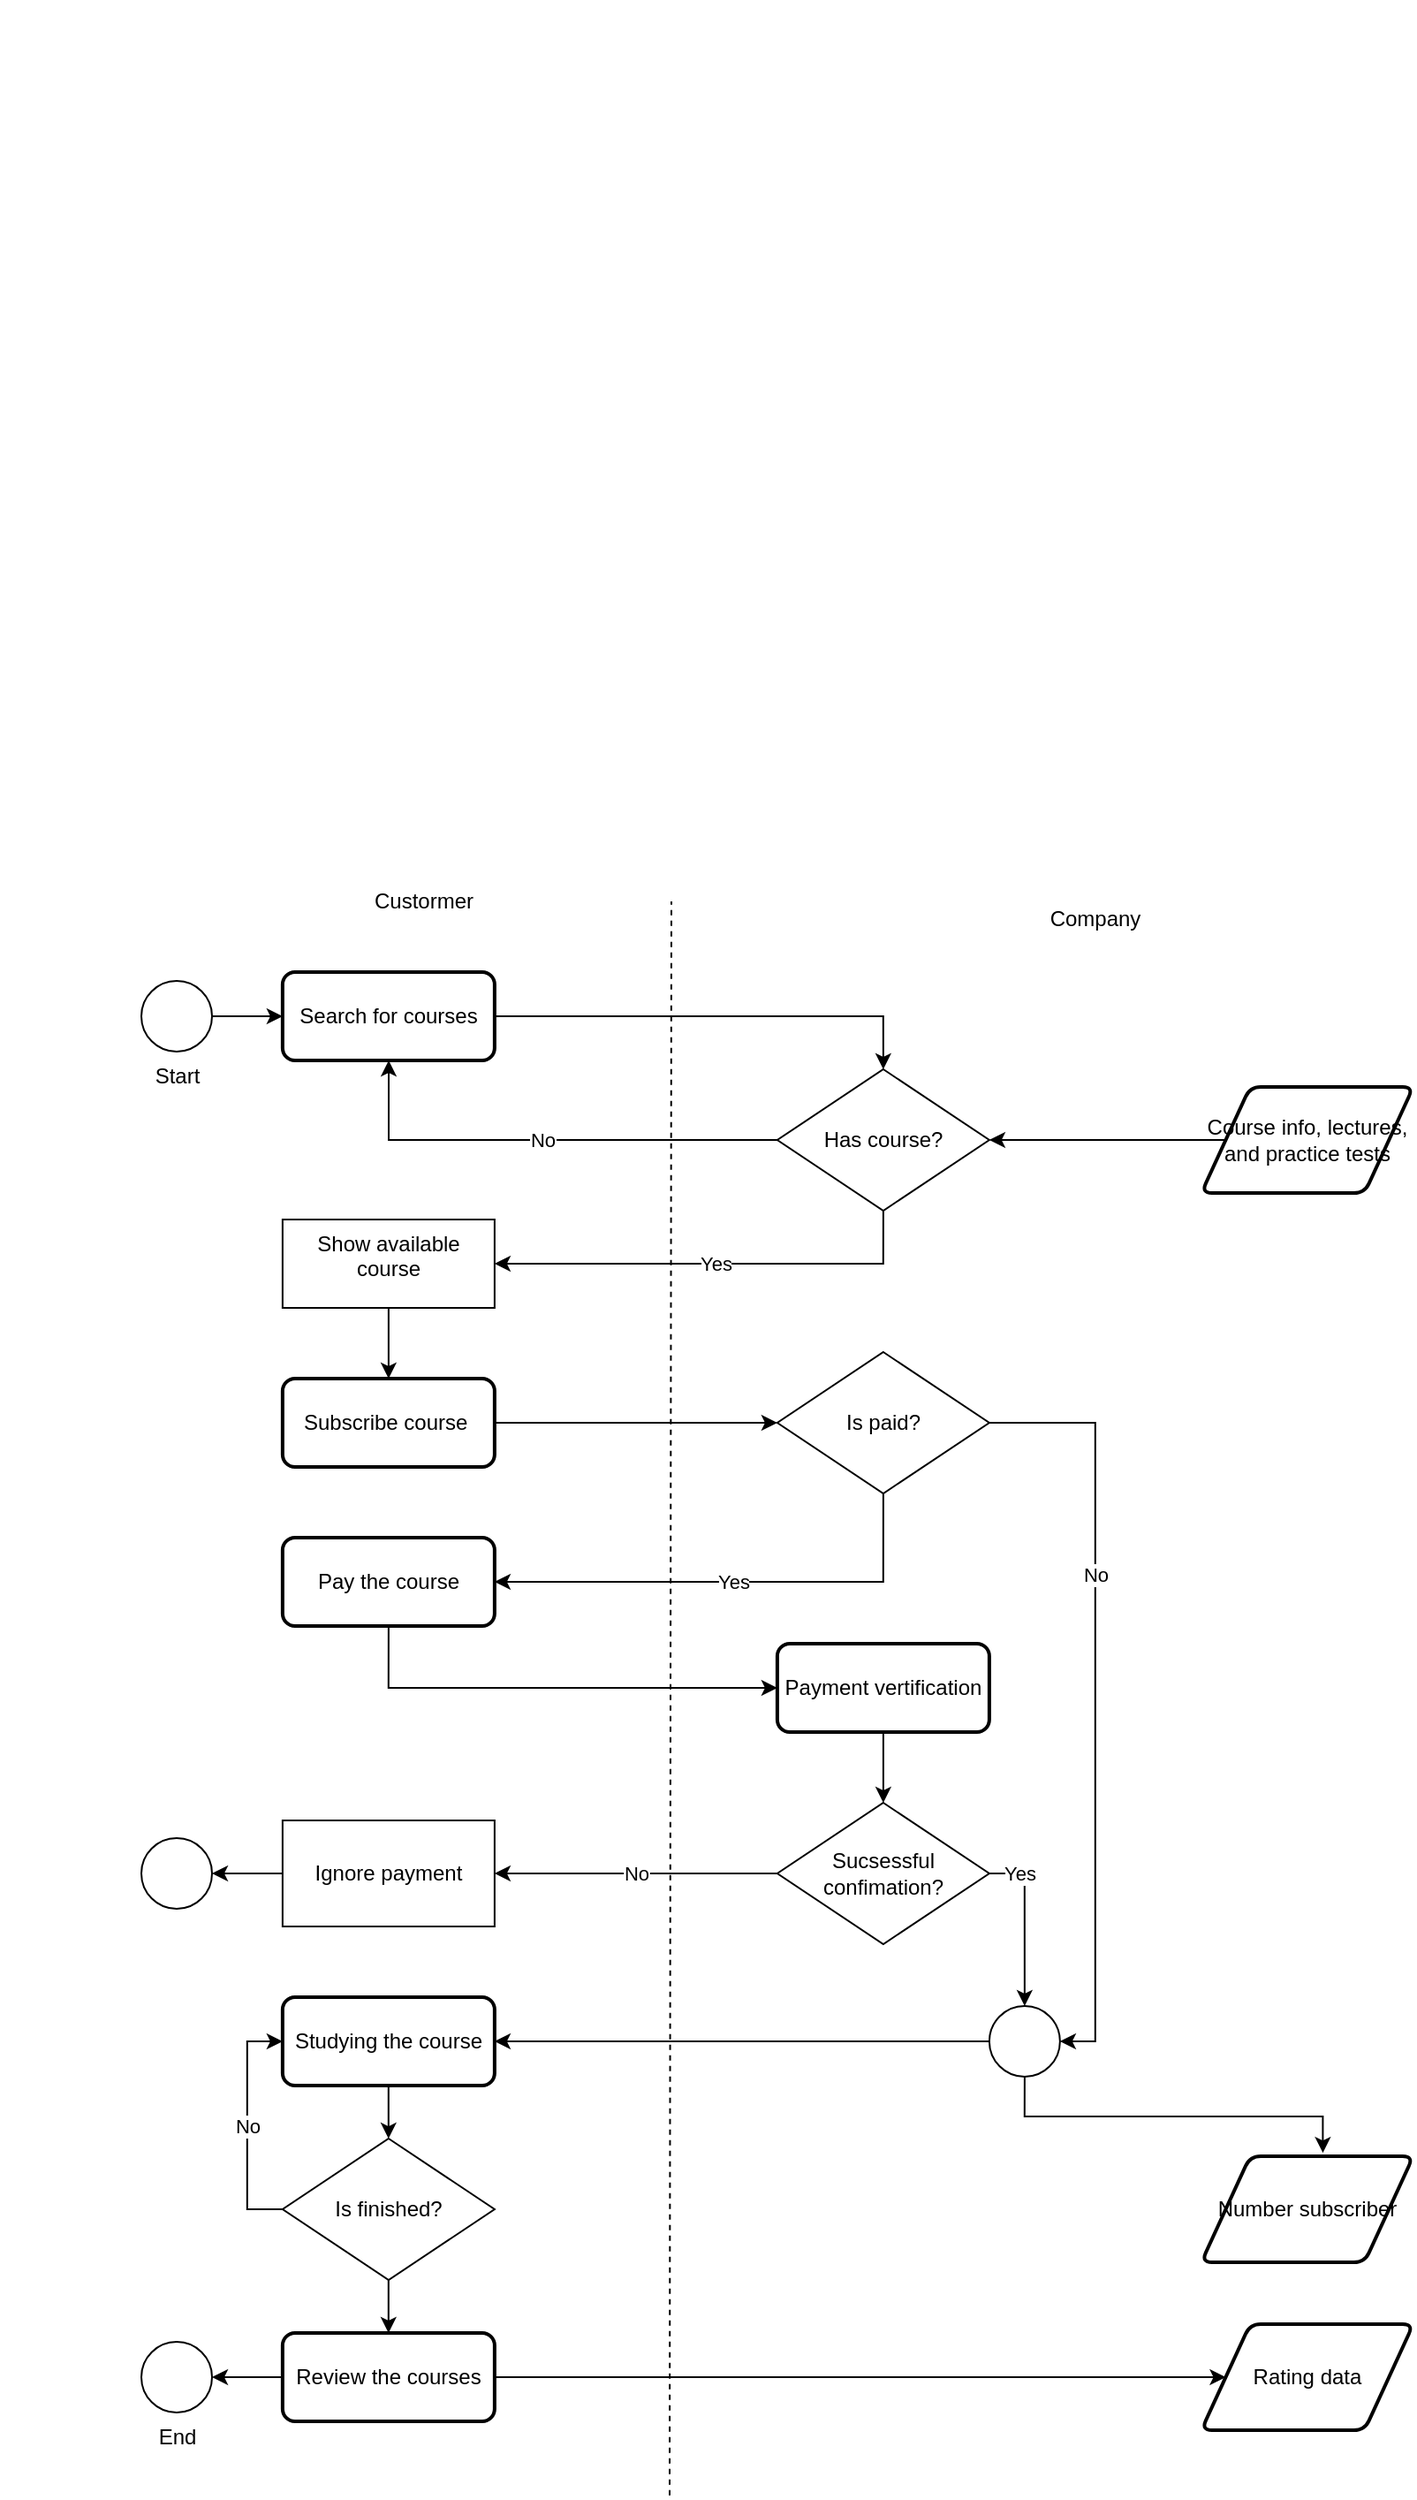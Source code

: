 <mxfile version="14.7.4" type="github" pages="2">
  <diagram id="AuiD3V_6j4gZnB0-hoVX" name="BPMN 1">
    <mxGraphModel dx="1865" dy="1754" grid="1" gridSize="10" guides="1" tooltips="1" connect="1" arrows="1" fold="1" page="1" pageScale="1" pageWidth="827" pageHeight="1169" math="0" shadow="0">
      <root>
        <mxCell id="0" />
        <mxCell id="1" parent="0" />
        <mxCell id="GXoXjcE0sjIraN73AVL4-2" value="Custormer" style="text;html=1;strokeColor=none;fillColor=none;align=center;verticalAlign=middle;whiteSpace=wrap;rounded=0;" parent="1" vertex="1">
          <mxGeometry x="-40" y="-470" width="480" height="1020" as="geometry" />
        </mxCell>
        <mxCell id="GXoXjcE0sjIraN73AVL4-12" value="" style="edgeStyle=orthogonalEdgeStyle;rounded=0;orthogonalLoop=1;jettySize=auto;html=1;entryX=0;entryY=0.5;entryDx=0;entryDy=0;" parent="1" source="GXoXjcE0sjIraN73AVL4-10" target="GXoXjcE0sjIraN73AVL4-16" edge="1">
          <mxGeometry relative="1" as="geometry">
            <mxPoint x="200" y="120" as="targetPoint" />
          </mxGeometry>
        </mxCell>
        <mxCell id="GXoXjcE0sjIraN73AVL4-10" value="Start" style="verticalLabelPosition=bottom;verticalAlign=top;html=1;shape=mxgraph.flowchart.on-page_reference;" parent="1" vertex="1">
          <mxGeometry x="40" y="85" width="40" height="40" as="geometry" />
        </mxCell>
        <mxCell id="GXoXjcE0sjIraN73AVL4-14" value="" style="edgeStyle=orthogonalEdgeStyle;rounded=0;orthogonalLoop=1;jettySize=auto;html=1;entryX=0.5;entryY=0;entryDx=0;entryDy=0;" parent="1" source="GXoXjcE0sjIraN73AVL4-16" target="GXoXjcE0sjIraN73AVL4-13" edge="1">
          <mxGeometry relative="1" as="geometry">
            <mxPoint x="159.94" y="240" as="sourcePoint" />
          </mxGeometry>
        </mxCell>
        <mxCell id="GXoXjcE0sjIraN73AVL4-24" value="Yes" style="edgeStyle=orthogonalEdgeStyle;rounded=0;orthogonalLoop=1;jettySize=auto;html=1;exitX=0.5;exitY=1;exitDx=0;exitDy=0;entryX=1;entryY=0.5;entryDx=0;entryDy=0;" parent="1" source="GXoXjcE0sjIraN73AVL4-13" target="GXoXjcE0sjIraN73AVL4-25" edge="1">
          <mxGeometry relative="1" as="geometry">
            <mxPoint x="159.94" y="350" as="targetPoint" />
          </mxGeometry>
        </mxCell>
        <mxCell id="GXoXjcE0sjIraN73AVL4-78" value="No" style="edgeStyle=elbowEdgeStyle;rounded=0;orthogonalLoop=1;jettySize=auto;html=1;entryX=0.5;entryY=1;entryDx=0;entryDy=0;exitX=0;exitY=0.5;exitDx=0;exitDy=0;" parent="1" source="GXoXjcE0sjIraN73AVL4-13" target="GXoXjcE0sjIraN73AVL4-16" edge="1">
          <mxGeometry relative="1" as="geometry">
            <mxPoint x="80" y="175" as="targetPoint" />
            <Array as="points">
              <mxPoint x="180" y="160" />
            </Array>
          </mxGeometry>
        </mxCell>
        <mxCell id="GXoXjcE0sjIraN73AVL4-13" value="Has course?" style="rhombus;whiteSpace=wrap;html=1;verticalAlign=middle;align=center;" parent="1" vertex="1">
          <mxGeometry x="399.94" y="135" width="120" height="80" as="geometry" />
        </mxCell>
        <mxCell id="GXoXjcE0sjIraN73AVL4-16" value="Search for courses" style="rounded=1;whiteSpace=wrap;html=1;absoluteArcSize=1;arcSize=14;strokeWidth=2;align=center;" parent="1" vertex="1">
          <mxGeometry x="119.94" y="80" width="120" height="50" as="geometry" />
        </mxCell>
        <mxCell id="GXoXjcE0sjIraN73AVL4-27" style="edgeStyle=orthogonalEdgeStyle;rounded=0;orthogonalLoop=1;jettySize=auto;html=1;entryX=0.5;entryY=0;entryDx=0;entryDy=0;" parent="1" source="GXoXjcE0sjIraN73AVL4-25" target="GXoXjcE0sjIraN73AVL4-26" edge="1">
          <mxGeometry relative="1" as="geometry" />
        </mxCell>
        <mxCell id="GXoXjcE0sjIraN73AVL4-25" value="Show available course" style="whiteSpace=wrap;html=1;verticalAlign=top;" parent="1" vertex="1">
          <mxGeometry x="119.94" y="220" width="120" height="50" as="geometry" />
        </mxCell>
        <mxCell id="GXoXjcE0sjIraN73AVL4-29" style="edgeStyle=orthogonalEdgeStyle;rounded=0;orthogonalLoop=1;jettySize=auto;html=1;entryX=0;entryY=0.5;entryDx=0;entryDy=0;" parent="1" source="GXoXjcE0sjIraN73AVL4-26" target="GXoXjcE0sjIraN73AVL4-28" edge="1">
          <mxGeometry relative="1" as="geometry" />
        </mxCell>
        <mxCell id="GXoXjcE0sjIraN73AVL4-26" value="Subscribe course&amp;nbsp;" style="rounded=1;whiteSpace=wrap;html=1;absoluteArcSize=1;arcSize=14;strokeWidth=2;align=center;" parent="1" vertex="1">
          <mxGeometry x="119.94" y="310" width="120" height="50" as="geometry" />
        </mxCell>
        <mxCell id="GXoXjcE0sjIraN73AVL4-31" value="No" style="edgeStyle=orthogonalEdgeStyle;rounded=0;orthogonalLoop=1;jettySize=auto;html=1;exitX=1;exitY=0.5;exitDx=0;exitDy=0;entryX=1;entryY=0.5;entryDx=0;entryDy=0;entryPerimeter=0;" parent="1" source="GXoXjcE0sjIraN73AVL4-28" target="GXoXjcE0sjIraN73AVL4-62" edge="1">
          <mxGeometry x="-0.321" relative="1" as="geometry">
            <mxPoint as="offset" />
          </mxGeometry>
        </mxCell>
        <mxCell id="GXoXjcE0sjIraN73AVL4-36" value="Yes" style="edgeStyle=orthogonalEdgeStyle;rounded=0;orthogonalLoop=1;jettySize=auto;html=1;entryX=1;entryY=0.5;entryDx=0;entryDy=0;exitX=0.5;exitY=1;exitDx=0;exitDy=0;" parent="1" source="GXoXjcE0sjIraN73AVL4-28" target="GXoXjcE0sjIraN73AVL4-32" edge="1">
          <mxGeometry relative="1" as="geometry" />
        </mxCell>
        <mxCell id="GXoXjcE0sjIraN73AVL4-28" value="Is paid?" style="rhombus;whiteSpace=wrap;html=1;verticalAlign=middle;align=center;" parent="1" vertex="1">
          <mxGeometry x="399.94" y="295" width="120" height="80" as="geometry" />
        </mxCell>
        <mxCell id="GXoXjcE0sjIraN73AVL4-44" style="edgeStyle=orthogonalEdgeStyle;rounded=0;orthogonalLoop=1;jettySize=auto;html=1;" parent="1" source="GXoXjcE0sjIraN73AVL4-30" target="GXoXjcE0sjIraN73AVL4-43" edge="1">
          <mxGeometry relative="1" as="geometry" />
        </mxCell>
        <mxCell id="GXoXjcE0sjIraN73AVL4-30" value="Studying the course" style="rounded=1;whiteSpace=wrap;html=1;absoluteArcSize=1;arcSize=14;strokeWidth=2;align=center;" parent="1" vertex="1">
          <mxGeometry x="119.94" y="660" width="120" height="50" as="geometry" />
        </mxCell>
        <mxCell id="GXoXjcE0sjIraN73AVL4-34" value="" style="edgeStyle=orthogonalEdgeStyle;rounded=0;orthogonalLoop=1;jettySize=auto;html=1;" parent="1" source="GXoXjcE0sjIraN73AVL4-37" target="GXoXjcE0sjIraN73AVL4-33" edge="1">
          <mxGeometry relative="1" as="geometry" />
        </mxCell>
        <mxCell id="GXoXjcE0sjIraN73AVL4-38" style="edgeStyle=orthogonalEdgeStyle;rounded=0;orthogonalLoop=1;jettySize=auto;html=1;exitX=0.5;exitY=1;exitDx=0;exitDy=0;entryX=0;entryY=0.5;entryDx=0;entryDy=0;" parent="1" source="GXoXjcE0sjIraN73AVL4-32" target="GXoXjcE0sjIraN73AVL4-37" edge="1">
          <mxGeometry relative="1" as="geometry" />
        </mxCell>
        <mxCell id="GXoXjcE0sjIraN73AVL4-32" value="Pay the course" style="rounded=1;whiteSpace=wrap;html=1;absoluteArcSize=1;arcSize=14;strokeWidth=2;align=center;" parent="1" vertex="1">
          <mxGeometry x="119.94" y="400" width="120" height="50" as="geometry" />
        </mxCell>
        <mxCell id="GXoXjcE0sjIraN73AVL4-35" value="Yes" style="edgeStyle=orthogonalEdgeStyle;rounded=0;orthogonalLoop=1;jettySize=auto;html=1;exitX=1;exitY=0.5;exitDx=0;exitDy=0;entryX=0.5;entryY=0;entryDx=0;entryDy=0;entryPerimeter=0;" parent="1" source="GXoXjcE0sjIraN73AVL4-33" target="GXoXjcE0sjIraN73AVL4-62" edge="1">
          <mxGeometry x="-0.632" relative="1" as="geometry">
            <mxPoint x="459.94" y="715" as="targetPoint" />
            <mxPoint as="offset" />
          </mxGeometry>
        </mxCell>
        <mxCell id="GXoXjcE0sjIraN73AVL4-40" value="No" style="edgeStyle=orthogonalEdgeStyle;rounded=0;orthogonalLoop=1;jettySize=auto;html=1;" parent="1" source="GXoXjcE0sjIraN73AVL4-33" target="GXoXjcE0sjIraN73AVL4-39" edge="1">
          <mxGeometry relative="1" as="geometry" />
        </mxCell>
        <mxCell id="GXoXjcE0sjIraN73AVL4-33" value="Sucsessful confimation?" style="rhombus;whiteSpace=wrap;html=1;verticalAlign=middle;align=center;" parent="1" vertex="1">
          <mxGeometry x="399.94" y="550" width="120" height="80" as="geometry" />
        </mxCell>
        <mxCell id="GXoXjcE0sjIraN73AVL4-37" value="Payment vertification" style="rounded=1;whiteSpace=wrap;html=1;absoluteArcSize=1;arcSize=14;strokeWidth=2;align=center;" parent="1" vertex="1">
          <mxGeometry x="399.94" y="460" width="120" height="50" as="geometry" />
        </mxCell>
        <mxCell id="GXoXjcE0sjIraN73AVL4-42" style="edgeStyle=orthogonalEdgeStyle;rounded=0;orthogonalLoop=1;jettySize=auto;html=1;entryX=1;entryY=0.5;entryDx=0;entryDy=0;entryPerimeter=0;" parent="1" source="GXoXjcE0sjIraN73AVL4-39" target="GXoXjcE0sjIraN73AVL4-41" edge="1">
          <mxGeometry relative="1" as="geometry" />
        </mxCell>
        <mxCell id="GXoXjcE0sjIraN73AVL4-39" value="Ignore payment" style="whiteSpace=wrap;html=1;" parent="1" vertex="1">
          <mxGeometry x="119.94" y="560" width="120" height="60" as="geometry" />
        </mxCell>
        <mxCell id="GXoXjcE0sjIraN73AVL4-41" value="" style="verticalLabelPosition=bottom;verticalAlign=top;html=1;shape=mxgraph.flowchart.on-page_reference;" parent="1" vertex="1">
          <mxGeometry x="40" y="570" width="40" height="40" as="geometry" />
        </mxCell>
        <mxCell id="GXoXjcE0sjIraN73AVL4-45" value="No" style="edgeStyle=orthogonalEdgeStyle;rounded=0;orthogonalLoop=1;jettySize=auto;html=1;entryX=0;entryY=0.5;entryDx=0;entryDy=0;exitX=0;exitY=0.5;exitDx=0;exitDy=0;" parent="1" source="GXoXjcE0sjIraN73AVL4-43" target="GXoXjcE0sjIraN73AVL4-30" edge="1">
          <mxGeometry relative="1" as="geometry" />
        </mxCell>
        <mxCell id="GXoXjcE0sjIraN73AVL4-47" value="" style="edgeStyle=orthogonalEdgeStyle;rounded=0;orthogonalLoop=1;jettySize=auto;html=1;" parent="1" source="GXoXjcE0sjIraN73AVL4-43" target="GXoXjcE0sjIraN73AVL4-52" edge="1">
          <mxGeometry relative="1" as="geometry">
            <mxPoint x="179.94" y="860" as="targetPoint" />
          </mxGeometry>
        </mxCell>
        <mxCell id="GXoXjcE0sjIraN73AVL4-43" value="Is finished?" style="rhombus;whiteSpace=wrap;html=1;verticalAlign=middle;align=center;" parent="1" vertex="1">
          <mxGeometry x="119.94" y="740" width="120" height="80" as="geometry" />
        </mxCell>
        <mxCell id="GXoXjcE0sjIraN73AVL4-50" value="Company" style="text;html=1;strokeColor=none;fillColor=none;align=center;verticalAlign=middle;whiteSpace=wrap;rounded=0;" parent="1" vertex="1">
          <mxGeometry x="559.94" y="40" width="40" height="20" as="geometry" />
        </mxCell>
        <mxCell id="GXoXjcE0sjIraN73AVL4-54" value="" style="edgeStyle=orthogonalEdgeStyle;rounded=0;orthogonalLoop=1;jettySize=auto;html=1;entryX=1;entryY=0.5;entryDx=0;entryDy=0;entryPerimeter=0;" parent="1" source="GXoXjcE0sjIraN73AVL4-52" target="GXoXjcE0sjIraN73AVL4-67" edge="1">
          <mxGeometry relative="1" as="geometry">
            <mxPoint x="379.94" y="875" as="targetPoint" />
          </mxGeometry>
        </mxCell>
        <mxCell id="GXoXjcE0sjIraN73AVL4-69" style="edgeStyle=orthogonalEdgeStyle;rounded=0;orthogonalLoop=1;jettySize=auto;html=1;" parent="1" source="GXoXjcE0sjIraN73AVL4-52" target="GXoXjcE0sjIraN73AVL4-68" edge="1">
          <mxGeometry relative="1" as="geometry" />
        </mxCell>
        <mxCell id="GXoXjcE0sjIraN73AVL4-52" value="Review the courses" style="rounded=1;whiteSpace=wrap;html=1;absoluteArcSize=1;arcSize=14;strokeWidth=2;align=center;" parent="1" vertex="1">
          <mxGeometry x="119.94" y="850" width="120" height="50" as="geometry" />
        </mxCell>
        <mxCell id="GXoXjcE0sjIraN73AVL4-63" style="edgeStyle=orthogonalEdgeStyle;rounded=0;orthogonalLoop=1;jettySize=auto;html=1;" parent="1" source="GXoXjcE0sjIraN73AVL4-62" target="GXoXjcE0sjIraN73AVL4-30" edge="1">
          <mxGeometry relative="1" as="geometry" />
        </mxCell>
        <mxCell id="GXoXjcE0sjIraN73AVL4-65" style="edgeStyle=orthogonalEdgeStyle;rounded=0;orthogonalLoop=1;jettySize=auto;html=1;entryX=0.573;entryY=-0.032;entryDx=0;entryDy=0;exitX=0.5;exitY=1;exitDx=0;exitDy=0;exitPerimeter=0;entryPerimeter=0;" parent="1" source="GXoXjcE0sjIraN73AVL4-62" target="GXoXjcE0sjIraN73AVL4-64" edge="1">
          <mxGeometry relative="1" as="geometry" />
        </mxCell>
        <mxCell id="GXoXjcE0sjIraN73AVL4-62" value="" style="verticalLabelPosition=bottom;verticalAlign=top;html=1;shape=mxgraph.flowchart.on-page_reference;" parent="1" vertex="1">
          <mxGeometry x="519.94" y="665" width="40" height="40" as="geometry" />
        </mxCell>
        <mxCell id="GXoXjcE0sjIraN73AVL4-64" value="Number subscriber" style="shape=parallelogram;html=1;strokeWidth=2;perimeter=parallelogramPerimeter;whiteSpace=wrap;rounded=1;arcSize=12;size=0.23;align=center;" parent="1" vertex="1">
          <mxGeometry x="639.94" y="750" width="120" height="60" as="geometry" />
        </mxCell>
        <mxCell id="GXoXjcE0sjIraN73AVL4-67" value="End" style="verticalLabelPosition=bottom;verticalAlign=top;html=1;shape=mxgraph.flowchart.on-page_reference;" parent="1" vertex="1">
          <mxGeometry x="40" y="855" width="40" height="40" as="geometry" />
        </mxCell>
        <mxCell id="GXoXjcE0sjIraN73AVL4-68" value="Rating data" style="shape=parallelogram;html=1;strokeWidth=2;perimeter=parallelogramPerimeter;whiteSpace=wrap;rounded=1;arcSize=12;size=0.23;align=center;" parent="1" vertex="1">
          <mxGeometry x="639.94" y="845" width="120" height="60" as="geometry" />
        </mxCell>
        <mxCell id="GXoXjcE0sjIraN73AVL4-74" style="edgeStyle=orthogonalEdgeStyle;rounded=0;orthogonalLoop=1;jettySize=auto;html=1;entryX=1;entryY=0.5;entryDx=0;entryDy=0;" parent="1" source="GXoXjcE0sjIraN73AVL4-75" target="GXoXjcE0sjIraN73AVL4-13" edge="1">
          <mxGeometry relative="1" as="geometry">
            <mxPoint x="599.94" y="165.0" as="sourcePoint" />
          </mxGeometry>
        </mxCell>
        <mxCell id="GXoXjcE0sjIraN73AVL4-75" value="Course info, lectures, and practice tests" style="shape=parallelogram;html=1;strokeWidth=2;perimeter=parallelogramPerimeter;whiteSpace=wrap;rounded=1;arcSize=12;size=0.23;align=center;" parent="1" vertex="1">
          <mxGeometry x="639.94" y="145" width="120" height="60" as="geometry" />
        </mxCell>
        <mxCell id="GXoXjcE0sjIraN73AVL4-81" value="" style="endArrow=none;html=1;dashed=1;" parent="1" edge="1">
          <mxGeometry width="50" height="50" relative="1" as="geometry">
            <mxPoint x="339" y="941.882" as="sourcePoint" />
            <mxPoint x="340" y="40" as="targetPoint" />
          </mxGeometry>
        </mxCell>
      </root>
    </mxGraphModel>
  </diagram>
  <diagram id="xVtVoL41mxQFE2b_yvnw" name="BPMN 2">
    <mxGraphModel dx="1038" dy="585" grid="1" gridSize="10" guides="1" tooltips="1" connect="1" arrows="1" fold="1" page="1" pageScale="1" pageWidth="1169" pageHeight="827" math="0" shadow="0">
      <root>
        <mxCell id="HKWI3535fIq7lUhVzmZA-0" />
        <mxCell id="HKWI3535fIq7lUhVzmZA-1" parent="HKWI3535fIq7lUhVzmZA-0" />
        <mxCell id="iro39qjPftRlHeTHcvuC-0" value="Company" style="swimlane;html=1;childLayout=stackLayout;resizeParent=1;resizeParentMax=0;horizontal=0;startSize=20;horizontalStack=0;" vertex="1" parent="HKWI3535fIq7lUhVzmZA-1">
          <mxGeometry x="40" y="360" width="1080" height="400" as="geometry">
            <mxRectangle x="110" y="180" width="30" height="80" as="alternateBounds" />
          </mxGeometry>
        </mxCell>
        <mxCell id="iro39qjPftRlHeTHcvuC-1" value="Sales" style="swimlane;html=1;startSize=20;horizontal=0;" vertex="1" parent="iro39qjPftRlHeTHcvuC-0">
          <mxGeometry x="20" width="1060" height="120" as="geometry" />
        </mxCell>
        <mxCell id="iro39qjPftRlHeTHcvuC-2" value="Query course info" style="points=[[0.25,0,0],[0.5,0,0],[0.75,0,0],[1,0.25,0],[1,0.5,0],[1,0.75,0],[0.75,1,0],[0.5,1,0],[0.25,1,0],[0,0.75,0],[0,0.5,0],[0,0.25,0]];shape=mxgraph.bpmn.task;whiteSpace=wrap;rectStyle=rounded;size=10;taskMarker=abstract;" vertex="1" parent="iro39qjPftRlHeTHcvuC-1">
          <mxGeometry x="100" y="40" width="80" height="40" as="geometry" />
        </mxCell>
        <mxCell id="iro39qjPftRlHeTHcvuC-3" value="" style="points=[[0.25,0.25,0],[0.5,0,0],[0.75,0.25,0],[1,0.5,0],[0.75,0.75,0],[0.5,1,0],[0.25,0.75,0],[0,0.5,0]];shape=mxgraph.bpmn.gateway2;html=1;verticalLabelPosition=bottom;labelBackgroundColor=#ffffff;verticalAlign=top;align=center;perimeter=rhombusPerimeter;outlineConnect=0;outline=none;symbol=none;gwType=exclusive;" vertex="1" parent="iro39qjPftRlHeTHcvuC-1">
          <mxGeometry x="435" y="35" width="50" height="50" as="geometry" />
        </mxCell>
        <mxCell id="iro39qjPftRlHeTHcvuC-4" style="edgeStyle=orthogonalEdgeStyle;rounded=0;orthogonalLoop=1;jettySize=auto;html=1;" edge="1" parent="iro39qjPftRlHeTHcvuC-1" source="iro39qjPftRlHeTHcvuC-5" target="iro39qjPftRlHeTHcvuC-3">
          <mxGeometry relative="1" as="geometry" />
        </mxCell>
        <mxCell id="iro39qjPftRlHeTHcvuC-5" value="Query course price" style="points=[[0.25,0,0],[0.5,0,0],[0.75,0,0],[1,0.25,0],[1,0.5,0],[1,0.75,0],[0.75,1,0],[0.5,1,0],[0.25,1,0],[0,0.75,0],[0,0.5,0],[0,0.25,0]];shape=mxgraph.bpmn.task;whiteSpace=wrap;rectStyle=rounded;size=10;taskMarker=abstract;" vertex="1" parent="iro39qjPftRlHeTHcvuC-1">
          <mxGeometry x="300" y="40" width="80" height="40" as="geometry" />
        </mxCell>
        <mxCell id="iro39qjPftRlHeTHcvuC-6" style="edgeStyle=orthogonalEdgeStyle;rounded=0;orthogonalLoop=1;jettySize=auto;html=1;" edge="1" parent="iro39qjPftRlHeTHcvuC-1" source="iro39qjPftRlHeTHcvuC-7" target="iro39qjPftRlHeTHcvuC-8">
          <mxGeometry relative="1" as="geometry" />
        </mxCell>
        <mxCell id="iro39qjPftRlHeTHcvuC-7" value="Verify payment " style="points=[[0.25,0,0],[0.5,0,0],[0.75,0,0],[1,0.25,0],[1,0.5,0],[1,0.75,0],[0.75,1,0],[0.5,1,0],[0.25,1,0],[0,0.75,0],[0,0.5,0],[0,0.25,0]];shape=mxgraph.bpmn.task;whiteSpace=wrap;rectStyle=rounded;size=10;taskMarker=abstract;" vertex="1" parent="iro39qjPftRlHeTHcvuC-1">
          <mxGeometry x="524.5" y="40" width="80" height="40" as="geometry" />
        </mxCell>
        <mxCell id="iro39qjPftRlHeTHcvuC-8" value="" style="points=[[0.25,0.25,0],[0.5,0,0],[0.75,0.25,0],[1,0.5,0],[0.75,0.75,0],[0.5,1,0],[0.25,0.75,0],[0,0.5,0]];shape=mxgraph.bpmn.gateway2;html=1;verticalLabelPosition=bottom;labelBackgroundColor=#ffffff;verticalAlign=top;align=center;perimeter=rhombusPerimeter;outlineConnect=0;outline=none;symbol=none;gwType=exclusive;" vertex="1" parent="iro39qjPftRlHeTHcvuC-1">
          <mxGeometry x="630" y="35" width="50" height="50" as="geometry" />
        </mxCell>
        <mxCell id="iro39qjPftRlHeTHcvuC-9" value="" style="points=[[0.25,0.25,0],[0.5,0,0],[0.75,0.25,0],[1,0.5,0],[0.75,0.75,0],[0.5,1,0],[0.25,0.75,0],[0,0.5,0]];shape=mxgraph.bpmn.gateway2;html=1;verticalLabelPosition=bottom;labelBackgroundColor=#ffffff;verticalAlign=top;align=center;perimeter=rhombusPerimeter;outlineConnect=0;outline=none;symbol=none;gwType=parallel;" vertex="1" parent="iro39qjPftRlHeTHcvuC-1">
          <mxGeometry x="795" y="32.5" width="50" height="50" as="geometry" />
        </mxCell>
        <mxCell id="iro39qjPftRlHeTHcvuC-10" value="Sucess" style="edgeStyle=orthogonalEdgeStyle;rounded=0;orthogonalLoop=1;jettySize=auto;html=1;" edge="1" parent="iro39qjPftRlHeTHcvuC-1" source="iro39qjPftRlHeTHcvuC-8" target="iro39qjPftRlHeTHcvuC-9">
          <mxGeometry relative="1" as="geometry" />
        </mxCell>
        <mxCell id="iro39qjPftRlHeTHcvuC-11" value="Marketing" style="swimlane;html=1;startSize=20;horizontal=0;" vertex="1" parent="iro39qjPftRlHeTHcvuC-0">
          <mxGeometry x="20" y="120" width="1060" height="120" as="geometry" />
        </mxCell>
        <mxCell id="iro39qjPftRlHeTHcvuC-12" value="Analyze promotions" style="points=[[0.25,0,0],[0.5,0,0],[0.75,0,0],[1,0.25,0],[1,0.5,0],[1,0.75,0],[0.75,1,0],[0.5,1,0],[0.25,1,0],[0,0.75,0],[0,0.5,0],[0,0.25,0]];shape=mxgraph.bpmn.task;whiteSpace=wrap;rectStyle=rounded;size=10;taskMarker=abstract;" vertex="1" parent="iro39qjPftRlHeTHcvuC-11">
          <mxGeometry x="450" y="9" width="80" height="40" as="geometry" />
        </mxCell>
        <mxCell id="iro39qjPftRlHeTHcvuC-13" value="Update discount price" style="points=[[0.25,0,0],[0.5,0,0],[0.75,0,0],[1,0.25,0],[1,0.5,0],[1,0.75,0],[0.75,1,0],[0.5,1,0],[0.25,1,0],[0,0.75,0],[0,0.5,0],[0,0.25,0]];shape=mxgraph.bpmn.task;whiteSpace=wrap;rectStyle=rounded;size=10;taskMarker=abstract;" vertex="1" parent="iro39qjPftRlHeTHcvuC-11">
          <mxGeometry x="640" y="9" width="80" height="40" as="geometry" />
        </mxCell>
        <mxCell id="iro39qjPftRlHeTHcvuC-14" value="" style="edgeStyle=orthogonalEdgeStyle;rounded=0;orthogonalLoop=1;jettySize=auto;html=1;" edge="1" parent="iro39qjPftRlHeTHcvuC-11" source="iro39qjPftRlHeTHcvuC-12" target="iro39qjPftRlHeTHcvuC-13">
          <mxGeometry relative="1" as="geometry" />
        </mxCell>
        <mxCell id="iro39qjPftRlHeTHcvuC-15" value="Course info" style="shape=mxgraph.bpmn.data;labelPosition=center;verticalLabelPosition=bottom;align=center;verticalAlign=top;whiteSpace=wrap;size=17;html=1;bpmnTransferType=none;isCollection=1;" vertex="1" parent="iro39qjPftRlHeTHcvuC-11">
          <mxGeometry x="240" y="20" width="40" height="60" as="geometry" />
        </mxCell>
        <mxCell id="iro39qjPftRlHeTHcvuC-16" style="edgeStyle=orthogonalEdgeStyle;rounded=0;orthogonalLoop=1;jettySize=auto;html=1;exitX=0.5;exitY=1;exitDx=0;exitDy=0;exitPerimeter=0;" edge="1" parent="iro39qjPftRlHeTHcvuC-11" source="iro39qjPftRlHeTHcvuC-15" target="iro39qjPftRlHeTHcvuC-15">
          <mxGeometry relative="1" as="geometry" />
        </mxCell>
        <mxCell id="iro39qjPftRlHeTHcvuC-17" value="Rating data" style="shape=mxgraph.bpmn.data;labelPosition=center;verticalLabelPosition=bottom;align=center;verticalAlign=top;whiteSpace=wrap;size=15;html=1;bpmnTransferType=none;isCollection=1;" vertex="1" parent="iro39qjPftRlHeTHcvuC-11">
          <mxGeometry x="940" y="-30" width="40" height="60" as="geometry" />
        </mxCell>
        <mxCell id="iro39qjPftRlHeTHcvuC-18" value="Sale patterns" style="shape=mxgraph.bpmn.data;labelPosition=center;verticalLabelPosition=bottom;align=center;verticalAlign=top;whiteSpace=wrap;size=17;html=1;bpmnTransferType=none;isCollection=1;" vertex="1" parent="iro39qjPftRlHeTHcvuC-11">
          <mxGeometry x="860" y="-30" width="40" height="60" as="geometry" />
        </mxCell>
        <mxCell id="iro39qjPftRlHeTHcvuC-19" value="Content creator" style="swimlane;html=1;startSize=20;horizontal=0;" vertex="1" parent="iro39qjPftRlHeTHcvuC-0">
          <mxGeometry x="20" y="240" width="1060" height="160" as="geometry" />
        </mxCell>
        <mxCell id="iro39qjPftRlHeTHcvuC-20" value="Create courses content" style="points=[[0.25,0,0],[0.5,0,0],[0.75,0,0],[1,0.25,0],[1,0.5,0],[1,0.75,0],[0.75,1,0],[0.5,1,0],[0.25,1,0],[0,0.75,0],[0,0.5,0],[0,0.25,0]];shape=mxgraph.bpmn.task;whiteSpace=wrap;rectStyle=rounded;size=10;taskMarker=abstract;" vertex="1" parent="iro39qjPftRlHeTHcvuC-19">
          <mxGeometry x="100" y="55" width="100" height="40" as="geometry" />
        </mxCell>
        <mxCell id="iro39qjPftRlHeTHcvuC-21" style="edgeStyle=orthogonalEdgeStyle;rounded=0;orthogonalLoop=1;jettySize=auto;html=1;exitX=1;exitY=0.3;exitDx=0;exitDy=0;endArrow=classic;endFill=1;dashed=1;" edge="1" parent="iro39qjPftRlHeTHcvuC-19" source="iro39qjPftRlHeTHcvuC-22" target="iro39qjPftRlHeTHcvuC-24">
          <mxGeometry relative="1" as="geometry" />
        </mxCell>
        <mxCell id="iro39qjPftRlHeTHcvuC-22" value="Courses metadata" style="shape=datastore;whiteSpace=wrap;html=1;labelPosition=center;verticalLabelPosition=bottom;align=center;verticalAlign=top;" vertex="1" parent="iro39qjPftRlHeTHcvuC-19">
          <mxGeometry x="300" y="40" width="100" height="70" as="geometry" />
        </mxCell>
        <mxCell id="iro39qjPftRlHeTHcvuC-23" value="" style="edgeStyle=orthogonalEdgeStyle;rounded=0;orthogonalLoop=1;jettySize=auto;html=1;dashed=1;" edge="1" parent="iro39qjPftRlHeTHcvuC-19" source="iro39qjPftRlHeTHcvuC-20" target="iro39qjPftRlHeTHcvuC-22">
          <mxGeometry relative="1" as="geometry">
            <mxPoint x="300" y="65" as="targetPoint" />
          </mxGeometry>
        </mxCell>
        <mxCell id="iro39qjPftRlHeTHcvuC-24" value="Course contents" style="shape=mxgraph.bpmn.data;labelPosition=center;verticalLabelPosition=bottom;align=center;verticalAlign=top;whiteSpace=wrap;size=17;html=1;bpmnTransferType=none;isCollection=1;" vertex="1" parent="iro39qjPftRlHeTHcvuC-19">
          <mxGeometry x="760" y="-40" width="40" height="60" as="geometry" />
        </mxCell>
        <mxCell id="iro39qjPftRlHeTHcvuC-25" style="edgeStyle=orthogonalEdgeStyle;rounded=0;orthogonalLoop=1;jettySize=auto;html=1;dashed=1;" edge="1" parent="iro39qjPftRlHeTHcvuC-0" source="iro39qjPftRlHeTHcvuC-15" target="iro39qjPftRlHeTHcvuC-2">
          <mxGeometry relative="1" as="geometry">
            <mxPoint x="160" y="80" as="targetPoint" />
          </mxGeometry>
        </mxCell>
        <mxCell id="iro39qjPftRlHeTHcvuC-26" style="edgeStyle=orthogonalEdgeStyle;rounded=0;orthogonalLoop=1;jettySize=auto;html=1;dashed=1;entryX=0;entryY=0.5;entryDx=0;entryDy=0;entryPerimeter=0;exitX=0;exitY=0;exitDx=23;exitDy=0;exitPerimeter=0;" edge="1" parent="iro39qjPftRlHeTHcvuC-0" source="iro39qjPftRlHeTHcvuC-15" target="iro39qjPftRlHeTHcvuC-5">
          <mxGeometry relative="1" as="geometry">
            <mxPoint x="360" y="180" as="sourcePoint" />
          </mxGeometry>
        </mxCell>
        <mxCell id="iro39qjPftRlHeTHcvuC-27" style="edgeStyle=orthogonalEdgeStyle;rounded=0;orthogonalLoop=1;jettySize=auto;html=1;exitX=0.5;exitY=1;exitDx=0;exitDy=0;exitPerimeter=0;entryX=1;entryY=0.7;entryDx=0;entryDy=0;dashed=1;" edge="1" parent="iro39qjPftRlHeTHcvuC-0" source="iro39qjPftRlHeTHcvuC-18" target="iro39qjPftRlHeTHcvuC-22">
          <mxGeometry relative="1" as="geometry">
            <mxPoint x="410" y="300" as="targetPoint" />
          </mxGeometry>
        </mxCell>
        <mxCell id="iro39qjPftRlHeTHcvuC-28" style="edgeStyle=orthogonalEdgeStyle;rounded=0;orthogonalLoop=1;jettySize=auto;html=1;exitX=0.5;exitY=1;exitDx=0;exitDy=0;exitPerimeter=0;entryX=1;entryY=0.7;entryDx=0;entryDy=0;dashed=1;endArrow=classic;endFill=1;jumpSize=6;startSize=6;endSize=6;" edge="1" parent="iro39qjPftRlHeTHcvuC-0" source="iro39qjPftRlHeTHcvuC-17" target="iro39qjPftRlHeTHcvuC-22">
          <mxGeometry relative="1" as="geometry">
            <mxPoint x="980" y="100" as="sourcePoint" />
          </mxGeometry>
        </mxCell>
        <mxCell id="iro39qjPftRlHeTHcvuC-29" style="edgeStyle=orthogonalEdgeStyle;rounded=0;orthogonalLoop=1;jettySize=auto;html=1;dashed=1;exitX=0;exitY=0.3;exitDx=0;exitDy=0;" edge="1" parent="iro39qjPftRlHeTHcvuC-0" source="iro39qjPftRlHeTHcvuC-22" target="iro39qjPftRlHeTHcvuC-15">
          <mxGeometry relative="1" as="geometry" />
        </mxCell>
        <mxCell id="iro39qjPftRlHeTHcvuC-30" style="edgeStyle=orthogonalEdgeStyle;rounded=0;orthogonalLoop=1;jettySize=auto;html=1;exitX=1;exitY=0.5;exitDx=0;exitDy=0;exitPerimeter=0;" edge="1" parent="iro39qjPftRlHeTHcvuC-0" source="iro39qjPftRlHeTHcvuC-9" target="iro39qjPftRlHeTHcvuC-18">
          <mxGeometry relative="1" as="geometry" />
        </mxCell>
        <mxCell id="iro39qjPftRlHeTHcvuC-31" style="edgeStyle=orthogonalEdgeStyle;rounded=0;orthogonalLoop=1;jettySize=auto;html=1;entryX=0.928;entryY=0.077;entryDx=0;entryDy=0;entryPerimeter=0;exitX=0.5;exitY=1;exitDx=0;exitDy=0;exitPerimeter=0;dashed=1;" edge="1" parent="iro39qjPftRlHeTHcvuC-0" source="iro39qjPftRlHeTHcvuC-13" target="iro39qjPftRlHeTHcvuC-22">
          <mxGeometry relative="1" as="geometry">
            <mxPoint x="390" y="220" as="targetPoint" />
          </mxGeometry>
        </mxCell>
        <mxCell id="iro39qjPftRlHeTHcvuC-32" style="edgeStyle=orthogonalEdgeStyle;rounded=0;jumpSize=6;orthogonalLoop=1;jettySize=auto;html=1;entryX=0;entryY=0.5;entryDx=0;entryDy=0;entryPerimeter=0;dashed=1;endArrow=classic;endFill=1;startSize=6;endSize=6;exitX=0.5;exitY=0;exitDx=0;exitDy=0;" edge="1" parent="iro39qjPftRlHeTHcvuC-0" source="iro39qjPftRlHeTHcvuC-22" target="iro39qjPftRlHeTHcvuC-12">
          <mxGeometry relative="1" as="geometry" />
        </mxCell>
        <mxCell id="iro39qjPftRlHeTHcvuC-33" value="Customer" style="swimlane;" vertex="1" parent="HKWI3535fIq7lUhVzmZA-1">
          <mxGeometry x="40" y="80" width="1080" height="200" as="geometry">
            <mxRectangle x="290" y="-100" width="90" height="23" as="alternateBounds" />
          </mxGeometry>
        </mxCell>
        <mxCell id="iro39qjPftRlHeTHcvuC-34" value="Search courses" style="points=[[0.25,0,0],[0.5,0,0],[0.75,0,0],[1,0.25,0],[1,0.5,0],[1,0.75,0],[0.75,1,0],[0.5,1,0],[0.25,1,0],[0,0.75,0],[0,0.5,0],[0,0.25,0]];shape=mxgraph.bpmn.task;whiteSpace=wrap;rectStyle=rounded;size=10;taskMarker=abstract;" vertex="1" parent="iro39qjPftRlHeTHcvuC-33">
          <mxGeometry x="120" y="80" width="80" height="40" as="geometry" />
        </mxCell>
        <mxCell id="iro39qjPftRlHeTHcvuC-35" value="" style="edgeStyle=orthogonalEdgeStyle;rounded=0;orthogonalLoop=1;jettySize=auto;html=1;" edge="1" parent="iro39qjPftRlHeTHcvuC-33" source="iro39qjPftRlHeTHcvuC-36" target="iro39qjPftRlHeTHcvuC-37">
          <mxGeometry relative="1" as="geometry" />
        </mxCell>
        <mxCell id="iro39qjPftRlHeTHcvuC-36" value="&lt;span&gt;Available courses&lt;/span&gt;" style="shape=mxgraph.bpmn.data;labelPosition=center;verticalLabelPosition=bottom;align=center;verticalAlign=top;whiteSpace=wrap;size=15;html=1;bpmnTransferType=input;isCollection=1;" vertex="1" parent="iro39qjPftRlHeTHcvuC-33">
          <mxGeometry x="240" y="70" width="40" height="60" as="geometry" />
        </mxCell>
        <mxCell id="iro39qjPftRlHeTHcvuC-37" value="Subscribe course" style="points=[[0.25,0,0],[0.5,0,0],[0.75,0,0],[1,0.25,0],[1,0.5,0],[1,0.75,0],[0.75,1,0],[0.5,1,0],[0.25,1,0],[0,0.75,0],[0,0.5,0],[0,0.25,0]];shape=mxgraph.bpmn.task;whiteSpace=wrap;rectStyle=rounded;size=10;taskMarker=abstract;" vertex="1" parent="iro39qjPftRlHeTHcvuC-33">
          <mxGeometry x="320" y="80" width="80" height="40" as="geometry" />
        </mxCell>
        <mxCell id="iro39qjPftRlHeTHcvuC-38" value="Make payment" style="points=[[0.25,0,0],[0.5,0,0],[0.75,0,0],[1,0.25,0],[1,0.5,0],[1,0.75,0],[0.75,1,0],[0.5,1,0],[0.25,1,0],[0,0.75,0],[0,0.5,0],[0,0.25,0]];shape=mxgraph.bpmn.task;whiteSpace=wrap;rectStyle=rounded;size=10;taskMarker=abstract;" vertex="1" parent="iro39qjPftRlHeTHcvuC-33">
          <mxGeometry x="545" y="110" width="80" height="40" as="geometry" />
        </mxCell>
        <mxCell id="iro39qjPftRlHeTHcvuC-39" value="Study course" style="points=[[0.25,0,0],[0.5,0,0],[0.75,0,0],[1,0.25,0],[1,0.5,0],[1,0.75,0],[0.75,1,0],[0.5,1,0],[0.25,1,0],[0,0.75,0],[0,0.5,0],[0,0.25,0]];shape=mxgraph.bpmn.task;whiteSpace=wrap;rectStyle=rounded;size=10;taskMarker=abstract;" vertex="1" parent="iro39qjPftRlHeTHcvuC-33">
          <mxGeometry x="780" y="40" width="80" height="40" as="geometry" />
        </mxCell>
        <mxCell id="iro39qjPftRlHeTHcvuC-40" value="Review course" style="points=[[0.25,0,0],[0.5,0,0],[0.75,0,0],[1,0.25,0],[1,0.5,0],[1,0.75,0],[0.75,1,0],[0.5,1,0],[0.25,1,0],[0,0.75,0],[0,0.5,0],[0,0.25,0]];shape=mxgraph.bpmn.task;whiteSpace=wrap;rectStyle=rounded;size=10;taskMarker=abstract;" vertex="1" parent="iro39qjPftRlHeTHcvuC-33">
          <mxGeometry x="940" y="80" width="80" height="40" as="geometry" />
        </mxCell>
        <mxCell id="iro39qjPftRlHeTHcvuC-41" style="edgeStyle=orthogonalEdgeStyle;rounded=0;orthogonalLoop=1;jettySize=auto;html=1;dashed=1;" edge="1" parent="HKWI3535fIq7lUhVzmZA-1" source="iro39qjPftRlHeTHcvuC-34" target="iro39qjPftRlHeTHcvuC-46">
          <mxGeometry relative="1" as="geometry">
            <mxPoint x="190" y="370" as="targetPoint" />
          </mxGeometry>
        </mxCell>
        <mxCell id="iro39qjPftRlHeTHcvuC-42" style="edgeStyle=orthogonalEdgeStyle;rounded=0;orthogonalLoop=1;jettySize=auto;html=1;" edge="1" parent="HKWI3535fIq7lUhVzmZA-1" source="iro39qjPftRlHeTHcvuC-37" target="iro39qjPftRlHeTHcvuC-5">
          <mxGeometry relative="1" as="geometry">
            <mxPoint x="420" y="370" as="targetPoint" />
          </mxGeometry>
        </mxCell>
        <mxCell id="iro39qjPftRlHeTHcvuC-43" value="Is paid" style="edgeStyle=orthogonalEdgeStyle;rounded=0;orthogonalLoop=1;jettySize=auto;html=1;entryX=0;entryY=0.5;entryDx=0;entryDy=0;entryPerimeter=0;" edge="1" parent="HKWI3535fIq7lUhVzmZA-1" source="iro39qjPftRlHeTHcvuC-3" target="iro39qjPftRlHeTHcvuC-38">
          <mxGeometry relative="1" as="geometry" />
        </mxCell>
        <mxCell id="iro39qjPftRlHeTHcvuC-44" style="edgeStyle=orthogonalEdgeStyle;rounded=0;orthogonalLoop=1;jettySize=auto;html=1;exitX=0.5;exitY=1;exitDx=0;exitDy=0;exitPerimeter=0;" edge="1" parent="HKWI3535fIq7lUhVzmZA-1" source="iro39qjPftRlHeTHcvuC-38" target="iro39qjPftRlHeTHcvuC-7">
          <mxGeometry relative="1" as="geometry" />
        </mxCell>
        <mxCell id="iro39qjPftRlHeTHcvuC-45" style="edgeStyle=orthogonalEdgeStyle;rounded=0;orthogonalLoop=1;jettySize=auto;html=1;dashed=1;" edge="1" parent="HKWI3535fIq7lUhVzmZA-1" source="iro39qjPftRlHeTHcvuC-46" target="iro39qjPftRlHeTHcvuC-2">
          <mxGeometry relative="1" as="geometry" />
        </mxCell>
        <mxCell id="iro39qjPftRlHeTHcvuC-46" value="" style="points=[[0.145,0.145,0],[0.5,0,0],[0.855,0.145,0],[1,0.5,0],[0.855,0.855,0],[0.5,1,0],[0.145,0.855,0],[0,0.5,0]];shape=mxgraph.bpmn.event;html=1;verticalLabelPosition=bottom;labelBackgroundColor=#ffffff;verticalAlign=top;align=center;perimeter=ellipsePerimeter;outlineConnect=0;aspect=fixed;outline=eventNonint;symbol=message;" vertex="1" parent="HKWI3535fIq7lUhVzmZA-1">
          <mxGeometry x="175" y="260" width="50" height="50" as="geometry" />
        </mxCell>
        <mxCell id="iro39qjPftRlHeTHcvuC-47" style="edgeStyle=orthogonalEdgeStyle;rounded=0;orthogonalLoop=1;jettySize=auto;html=1;entryX=0.75;entryY=1;entryDx=0;entryDy=0;entryPerimeter=0;exitX=0.5;exitY=0;exitDx=0;exitDy=0;exitPerimeter=0;" edge="1" parent="HKWI3535fIq7lUhVzmZA-1" source="iro39qjPftRlHeTHcvuC-9" target="iro39qjPftRlHeTHcvuC-39">
          <mxGeometry relative="1" as="geometry" />
        </mxCell>
        <mxCell id="iro39qjPftRlHeTHcvuC-48" value="Free" style="edgeStyle=orthogonalEdgeStyle;rounded=0;orthogonalLoop=1;jettySize=auto;html=1;entryX=0;entryY=0.5;entryDx=0;entryDy=0;entryPerimeter=0;exitX=0.5;exitY=0;exitDx=0;exitDy=0;exitPerimeter=0;" edge="1" parent="HKWI3535fIq7lUhVzmZA-1" source="iro39qjPftRlHeTHcvuC-3" target="iro39qjPftRlHeTHcvuC-39">
          <mxGeometry relative="1" as="geometry" />
        </mxCell>
        <mxCell id="iro39qjPftRlHeTHcvuC-49" style="edgeStyle=orthogonalEdgeStyle;rounded=0;jumpSize=6;orthogonalLoop=1;jettySize=auto;html=1;entryX=0;entryY=0.5;entryDx=0;entryDy=0;entryPerimeter=0;endArrow=classic;endFill=1;startSize=6;endSize=6;exitX=0.5;exitY=0;exitDx=0;exitDy=0;exitPerimeter=0;" edge="1" parent="HKWI3535fIq7lUhVzmZA-1" source="iro39qjPftRlHeTHcvuC-50" target="iro39qjPftRlHeTHcvuC-60">
          <mxGeometry relative="1" as="geometry" />
        </mxCell>
        <mxCell id="iro39qjPftRlHeTHcvuC-50" value="Failed payment" style="points=[[0.145,0.145,0],[0.5,0,0],[0.855,0.145,0],[1,0.5,0],[0.855,0.855,0],[0.5,1,0],[0.145,0.855,0],[0,0.5,0]];shape=mxgraph.bpmn.event;html=1;verticalLabelPosition=bottom;labelBackgroundColor=#ffffff;verticalAlign=top;align=center;perimeter=ellipsePerimeter;outlineConnect=0;aspect=fixed;outline=end;symbol=message;" vertex="1" parent="HKWI3535fIq7lUhVzmZA-1">
          <mxGeometry x="690" y="190" width="50" height="50" as="geometry" />
        </mxCell>
        <mxCell id="iro39qjPftRlHeTHcvuC-51" value="Failed" style="edgeStyle=orthogonalEdgeStyle;rounded=0;orthogonalLoop=1;jettySize=auto;html=1;" edge="1" parent="HKWI3535fIq7lUhVzmZA-1" source="iro39qjPftRlHeTHcvuC-8" target="iro39qjPftRlHeTHcvuC-50">
          <mxGeometry relative="1" as="geometry" />
        </mxCell>
        <mxCell id="iro39qjPftRlHeTHcvuC-52" value="" style="edgeStyle=elbowEdgeStyle;fontSize=12;html=1;endFill=0;startFill=0;endSize=6;startSize=6;dashed=1;dashPattern=1 4;endArrow=openThin;startArrow=none;" edge="1" parent="HKWI3535fIq7lUhVzmZA-1">
          <mxGeometry width="160" relative="1" as="geometry">
            <mxPoint x="570" y="360" as="sourcePoint" />
            <mxPoint x="730" y="360" as="targetPoint" />
          </mxGeometry>
        </mxCell>
        <mxCell id="iro39qjPftRlHeTHcvuC-53" value="" style="edgeStyle=elbowEdgeStyle;fontSize=12;html=1;endFill=0;startFill=0;endSize=6;startSize=6;dashed=1;dashPattern=1 4;endArrow=none;startArrow=none;" edge="1" parent="HKWI3535fIq7lUhVzmZA-1">
          <mxGeometry width="160" relative="1" as="geometry">
            <mxPoint x="570" y="360" as="sourcePoint" />
            <mxPoint x="730" y="360" as="targetPoint" />
          </mxGeometry>
        </mxCell>
        <mxCell id="iro39qjPftRlHeTHcvuC-54" style="edgeStyle=orthogonalEdgeStyle;rounded=0;jumpSize=6;orthogonalLoop=1;jettySize=auto;html=1;dashed=1;endArrow=classic;endFill=1;startSize=6;endSize=6;" edge="1" parent="HKWI3535fIq7lUhVzmZA-1" source="iro39qjPftRlHeTHcvuC-40" target="iro39qjPftRlHeTHcvuC-17">
          <mxGeometry relative="1" as="geometry" />
        </mxCell>
        <mxCell id="iro39qjPftRlHeTHcvuC-55" style="edgeStyle=orthogonalEdgeStyle;rounded=0;jumpSize=6;orthogonalLoop=1;jettySize=auto;html=1;dashed=1;endArrow=classic;endFill=1;startSize=6;endSize=6;" edge="1" parent="HKWI3535fIq7lUhVzmZA-1" source="iro39qjPftRlHeTHcvuC-2" target="iro39qjPftRlHeTHcvuC-36">
          <mxGeometry relative="1" as="geometry" />
        </mxCell>
        <mxCell id="iro39qjPftRlHeTHcvuC-56" style="edgeStyle=orthogonalEdgeStyle;rounded=0;orthogonalLoop=1;jettySize=auto;html=1;dashed=1;entryX=0.25;entryY=1;entryDx=0;entryDy=0;entryPerimeter=0;" edge="1" parent="HKWI3535fIq7lUhVzmZA-1" source="iro39qjPftRlHeTHcvuC-24" target="iro39qjPftRlHeTHcvuC-39">
          <mxGeometry relative="1" as="geometry" />
        </mxCell>
        <mxCell id="iro39qjPftRlHeTHcvuC-57" value="" style="ellipse;whiteSpace=wrap;html=1;" vertex="1" parent="HKWI3535fIq7lUhVzmZA-1">
          <mxGeometry x="90" y="300" width="40" height="40" as="geometry" />
        </mxCell>
        <mxCell id="iro39qjPftRlHeTHcvuC-58" style="edgeStyle=orthogonalEdgeStyle;rounded=0;orthogonalLoop=1;jettySize=auto;html=1;exitX=0.5;exitY=0;exitDx=0;exitDy=0;entryX=0;entryY=0.5;entryDx=0;entryDy=0;entryPerimeter=0;" edge="1" parent="HKWI3535fIq7lUhVzmZA-1" source="iro39qjPftRlHeTHcvuC-57" target="iro39qjPftRlHeTHcvuC-34">
          <mxGeometry relative="1" as="geometry" />
        </mxCell>
        <mxCell id="iro39qjPftRlHeTHcvuC-59" style="edgeStyle=orthogonalEdgeStyle;rounded=0;orthogonalLoop=1;jettySize=auto;html=1;exitX=0.5;exitY=1;exitDx=0;exitDy=0;entryX=0;entryY=0.5;entryDx=0;entryDy=0;entryPerimeter=0;" edge="1" parent="HKWI3535fIq7lUhVzmZA-1" source="iro39qjPftRlHeTHcvuC-57" target="iro39qjPftRlHeTHcvuC-20">
          <mxGeometry relative="1" as="geometry">
            <mxPoint x="130" y="675" as="sourcePoint" />
          </mxGeometry>
        </mxCell>
        <mxCell id="iro39qjPftRlHeTHcvuC-60" value="" style="points=[[0.145,0.145,0],[0.5,0,0],[0.855,0.145,0],[1,0.5,0],[0.855,0.855,0],[0.5,1,0],[0.145,0.855,0],[0,0.5,0]];shape=mxgraph.bpmn.event;html=1;verticalLabelPosition=bottom;labelBackgroundColor=#ffffff;verticalAlign=top;align=center;perimeter=ellipsePerimeter;outlineConnect=0;aspect=fixed;outline=throwing;symbol=general;" vertex="1" parent="HKWI3535fIq7lUhVzmZA-1">
          <mxGeometry x="890" y="20" width="50" height="50" as="geometry" />
        </mxCell>
        <mxCell id="iro39qjPftRlHeTHcvuC-61" style="edgeStyle=orthogonalEdgeStyle;rounded=0;orthogonalLoop=1;jettySize=auto;html=1;exitX=0.5;exitY=0;exitDx=0;exitDy=0;exitPerimeter=0;entryX=1;entryY=0.5;entryDx=0;entryDy=0;entryPerimeter=0;" edge="1" parent="HKWI3535fIq7lUhVzmZA-1" source="iro39qjPftRlHeTHcvuC-40" target="iro39qjPftRlHeTHcvuC-60">
          <mxGeometry relative="1" as="geometry">
            <mxPoint x="1085" y="170" as="targetPoint" />
          </mxGeometry>
        </mxCell>
      </root>
    </mxGraphModel>
  </diagram>
</mxfile>
